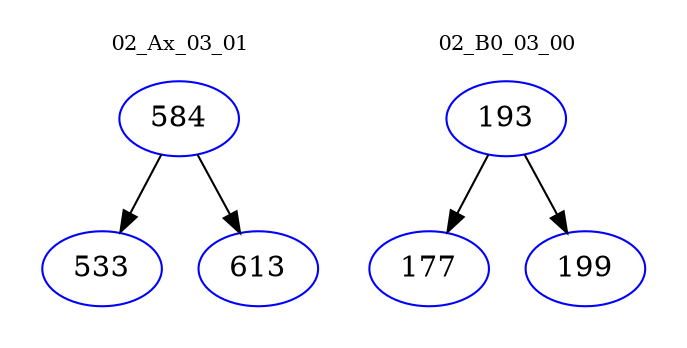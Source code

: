 digraph{
subgraph cluster_0 {
color = white
label = "02_Ax_03_01";
fontsize=10;
T0_584 [label="584", color="blue"]
T0_584 -> T0_533 [color="black"]
T0_533 [label="533", color="blue"]
T0_584 -> T0_613 [color="black"]
T0_613 [label="613", color="blue"]
}
subgraph cluster_1 {
color = white
label = "02_B0_03_00";
fontsize=10;
T1_193 [label="193", color="blue"]
T1_193 -> T1_177 [color="black"]
T1_177 [label="177", color="blue"]
T1_193 -> T1_199 [color="black"]
T1_199 [label="199", color="blue"]
}
}
